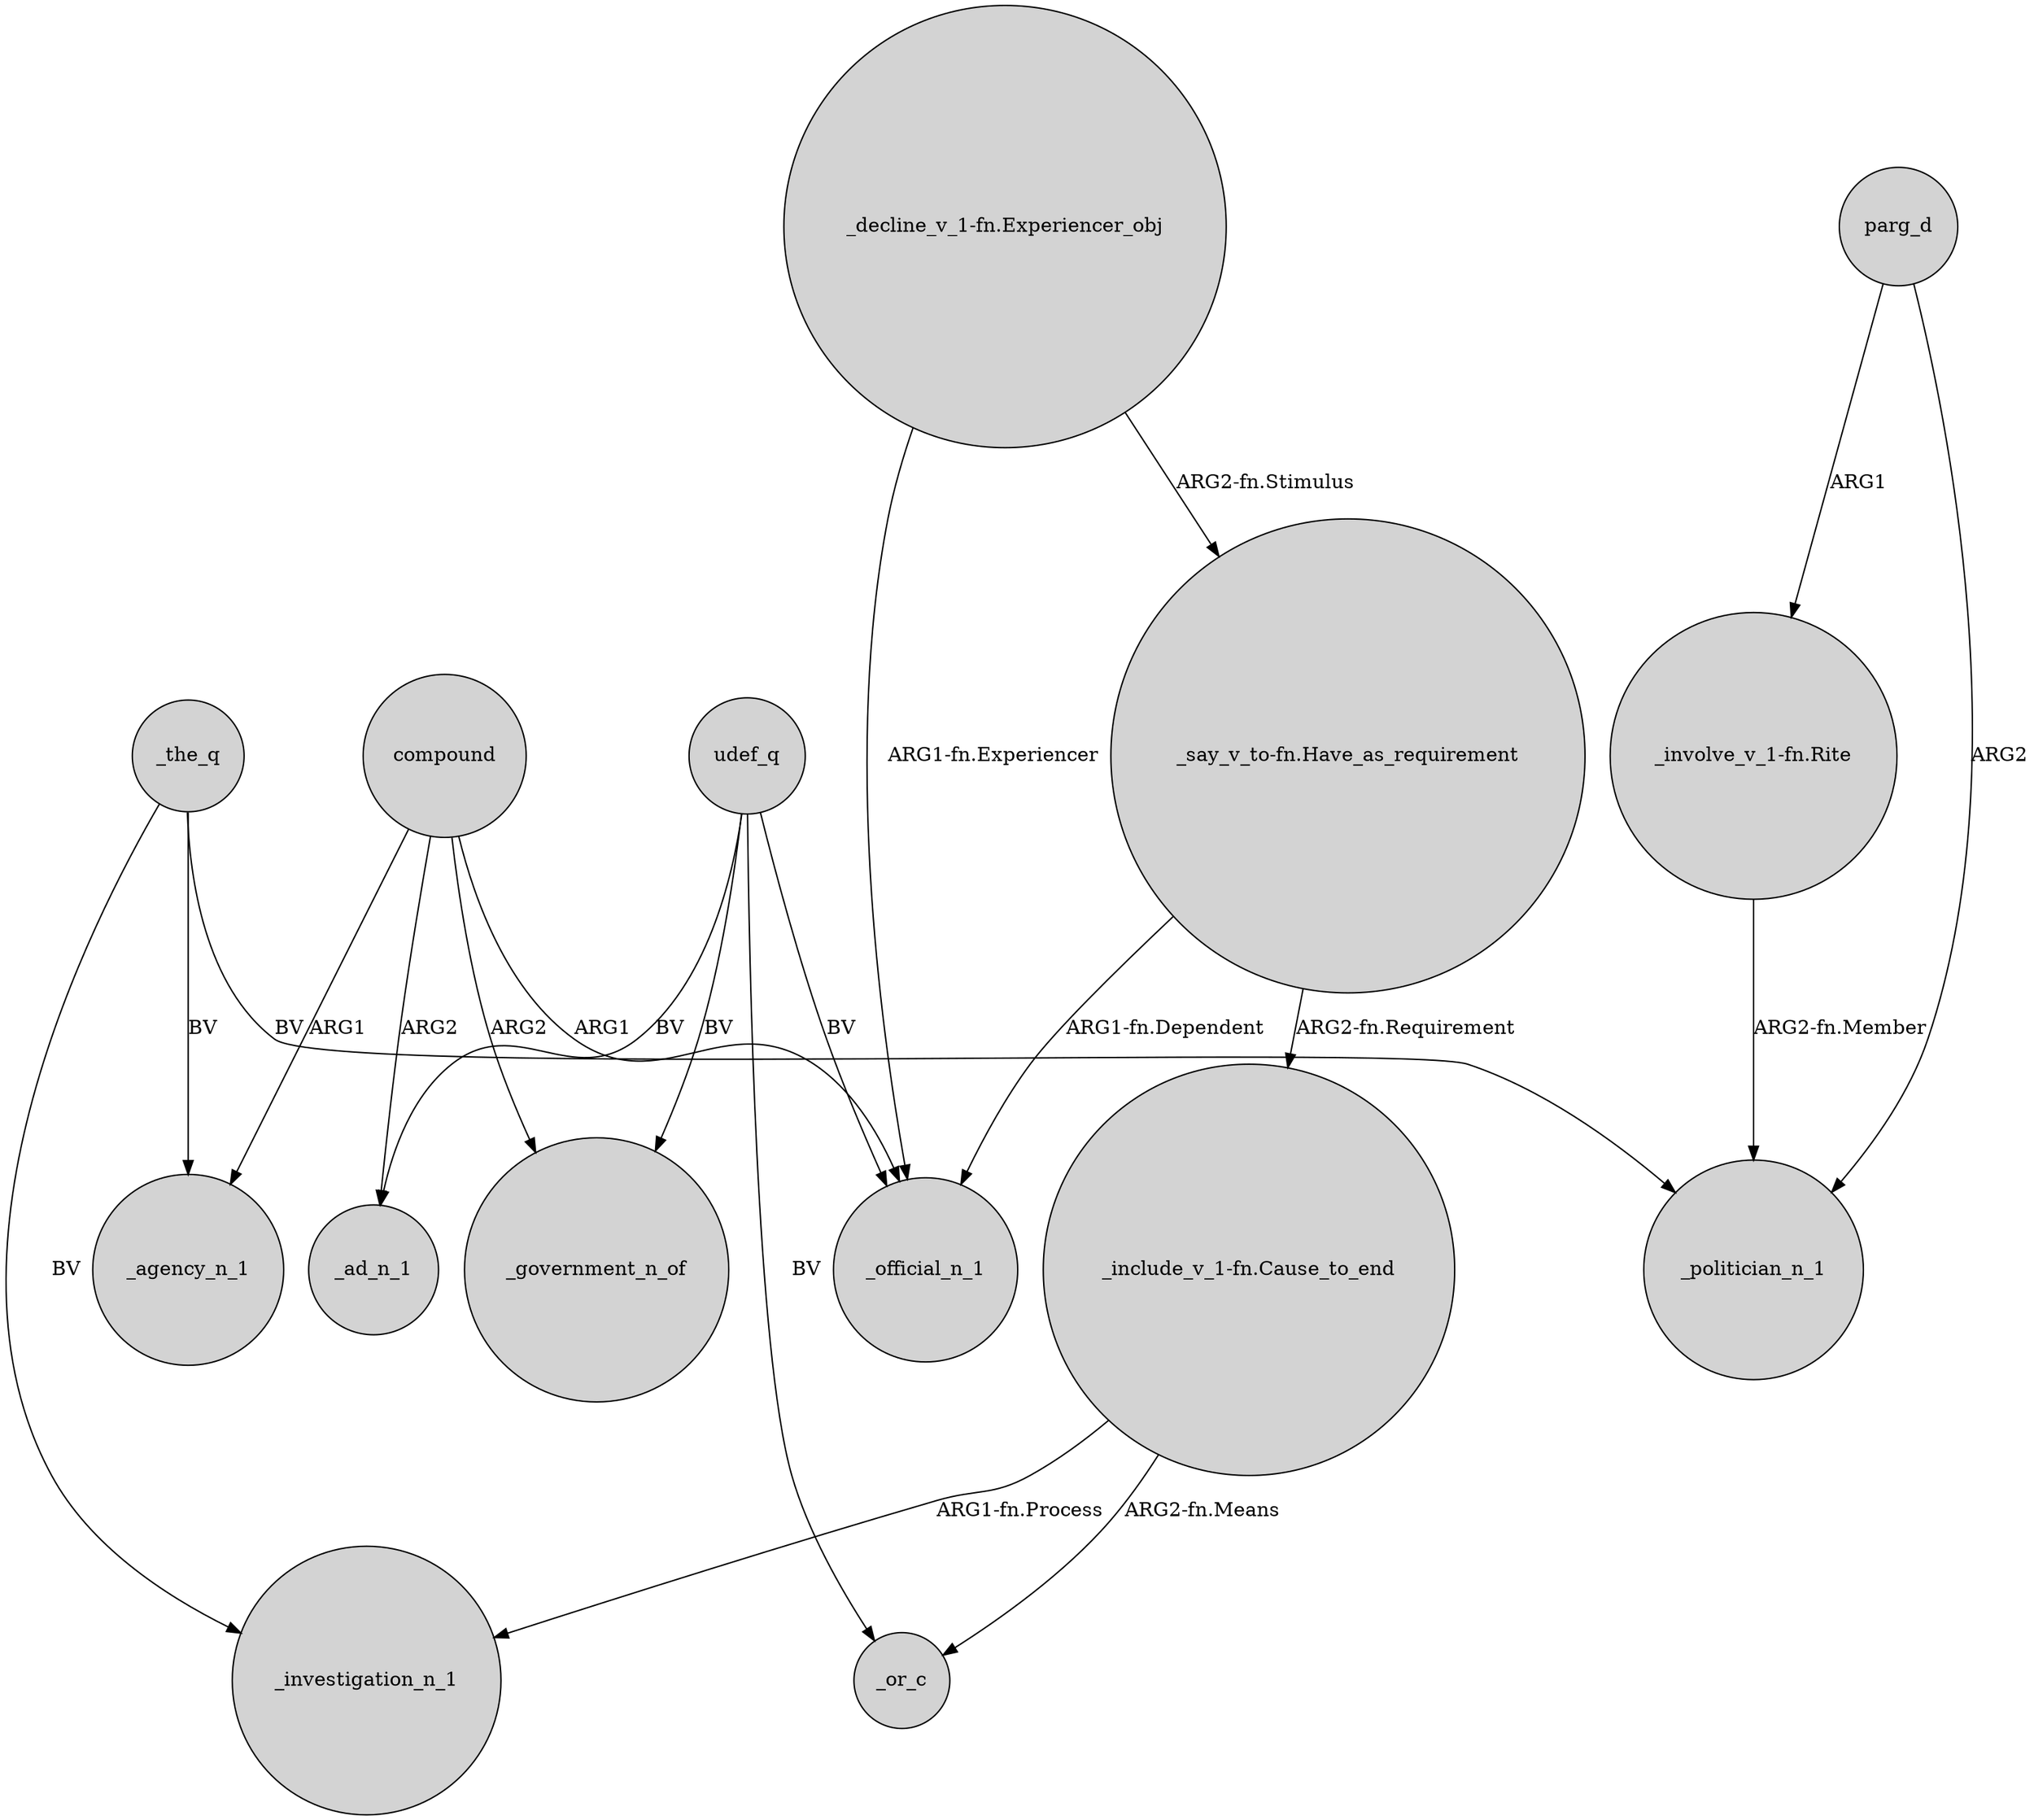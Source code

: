 digraph {
	node [shape=circle style=filled]
	compound -> _agency_n_1 [label=ARG1]
	"_say_v_to-fn.Have_as_requirement" -> _official_n_1 [label="ARG1-fn.Dependent"]
	compound -> _government_n_of [label=ARG2]
	udef_q -> _government_n_of [label=BV]
	_the_q -> _agency_n_1 [label=BV]
	_the_q -> _investigation_n_1 [label=BV]
	"_say_v_to-fn.Have_as_requirement" -> "_include_v_1-fn.Cause_to_end" [label="ARG2-fn.Requirement"]
	parg_d -> "_involve_v_1-fn.Rite" [label=ARG1]
	udef_q -> _or_c [label=BV]
	"_include_v_1-fn.Cause_to_end" -> _or_c [label="ARG2-fn.Means"]
	compound -> _ad_n_1 [label=ARG2]
	compound -> _official_n_1 [label=ARG1]
	"_include_v_1-fn.Cause_to_end" -> _investigation_n_1 [label="ARG1-fn.Process"]
	"_decline_v_1-fn.Experiencer_obj" -> _official_n_1 [label="ARG1-fn.Experiencer"]
	parg_d -> _politician_n_1 [label=ARG2]
	"_involve_v_1-fn.Rite" -> _politician_n_1 [label="ARG2-fn.Member"]
	udef_q -> _official_n_1 [label=BV]
	"_decline_v_1-fn.Experiencer_obj" -> "_say_v_to-fn.Have_as_requirement" [label="ARG2-fn.Stimulus"]
	udef_q -> _ad_n_1 [label=BV]
	_the_q -> _politician_n_1 [label=BV]
}
